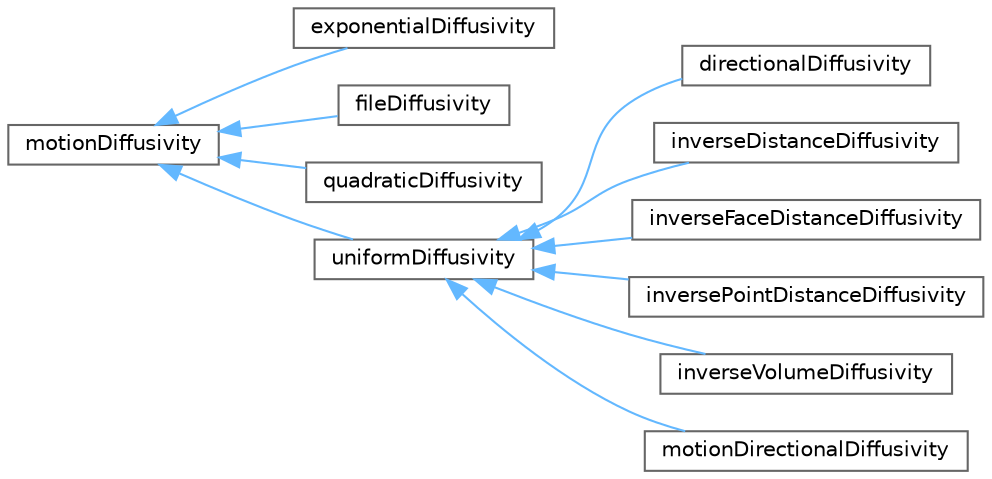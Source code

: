 digraph "Graphical Class Hierarchy"
{
 // LATEX_PDF_SIZE
  bgcolor="transparent";
  edge [fontname=Helvetica,fontsize=10,labelfontname=Helvetica,labelfontsize=10];
  node [fontname=Helvetica,fontsize=10,shape=box,height=0.2,width=0.4];
  rankdir="LR";
  Node0 [id="Node000000",label="motionDiffusivity",height=0.2,width=0.4,color="grey40", fillcolor="white", style="filled",URL="$classFoam_1_1motionDiffusivity.html",tooltip="Abstract base class for cell-centre mesh motion diffusivity."];
  Node0 -> Node1 [id="edge5090_Node000000_Node000001",dir="back",color="steelblue1",style="solid",tooltip=" "];
  Node1 [id="Node000001",label="exponentialDiffusivity",height=0.2,width=0.4,color="grey40", fillcolor="white", style="filled",URL="$classFoam_1_1exponentialDiffusivity.html",tooltip="Mesh motion diffusivity maipulator which returns the exp(-alpha/D) of the given diffusivity D."];
  Node0 -> Node2 [id="edge5091_Node000000_Node000002",dir="back",color="steelblue1",style="solid",tooltip=" "];
  Node2 [id="Node000002",label="fileDiffusivity",height=0.2,width=0.4,color="grey40", fillcolor="white", style="filled",URL="$classFoam_1_1fileDiffusivity.html",tooltip="Motion diffusivity read from given file name."];
  Node0 -> Node3 [id="edge5092_Node000000_Node000003",dir="back",color="steelblue1",style="solid",tooltip=" "];
  Node3 [id="Node000003",label="quadraticDiffusivity",height=0.2,width=0.4,color="grey40", fillcolor="white", style="filled",URL="$classFoam_1_1quadraticDiffusivity.html",tooltip="Mesh motion diffusivity maipulator which returns the sqr of the given diffusivity."];
  Node0 -> Node4 [id="edge5093_Node000000_Node000004",dir="back",color="steelblue1",style="solid",tooltip=" "];
  Node4 [id="Node000004",label="uniformDiffusivity",height=0.2,width=0.4,color="grey40", fillcolor="white", style="filled",URL="$classFoam_1_1uniformDiffusivity.html",tooltip="Uniform uniform finite volume mesh motion diffusivity."];
  Node4 -> Node5 [id="edge5094_Node000004_Node000005",dir="back",color="steelblue1",style="solid",tooltip=" "];
  Node5 [id="Node000005",label="directionalDiffusivity",height=0.2,width=0.4,color="grey40", fillcolor="white", style="filled",URL="$classFoam_1_1directionalDiffusivity.html",tooltip="Directional finite volume mesh motion diffusivity."];
  Node4 -> Node6 [id="edge5095_Node000004_Node000006",dir="back",color="steelblue1",style="solid",tooltip=" "];
  Node6 [id="Node000006",label="inverseDistanceDiffusivity",height=0.2,width=0.4,color="grey40", fillcolor="white", style="filled",URL="$classFoam_1_1inverseDistanceDiffusivity.html",tooltip="Inverse distance to the given patches motion diffusivity."];
  Node4 -> Node7 [id="edge5096_Node000004_Node000007",dir="back",color="steelblue1",style="solid",tooltip=" "];
  Node7 [id="Node000007",label="inverseFaceDistanceDiffusivity",height=0.2,width=0.4,color="grey40", fillcolor="white", style="filled",URL="$classFoam_1_1inverseFaceDistanceDiffusivity.html",tooltip="Inverse distance to the given patches motion diffusivity."];
  Node4 -> Node8 [id="edge5097_Node000004_Node000008",dir="back",color="steelblue1",style="solid",tooltip=" "];
  Node8 [id="Node000008",label="inversePointDistanceDiffusivity",height=0.2,width=0.4,color="grey40", fillcolor="white", style="filled",URL="$classFoam_1_1inversePointDistanceDiffusivity.html",tooltip="Inverse distance to the given patches motion diffusivity."];
  Node4 -> Node9 [id="edge5098_Node000004_Node000009",dir="back",color="steelblue1",style="solid",tooltip=" "];
  Node9 [id="Node000009",label="inverseVolumeDiffusivity",height=0.2,width=0.4,color="grey40", fillcolor="white", style="filled",URL="$classFoam_1_1inverseVolumeDiffusivity.html",tooltip="Inverse cell-volume motion diffusivity."];
  Node4 -> Node10 [id="edge5099_Node000004_Node000010",dir="back",color="steelblue1",style="solid",tooltip=" "];
  Node10 [id="Node000010",label="motionDirectionalDiffusivity",height=0.2,width=0.4,color="grey40", fillcolor="white", style="filled",URL="$classFoam_1_1motionDirectionalDiffusivity.html",tooltip="MotionDirectional finite volume mesh motion diffusivity."];
}
